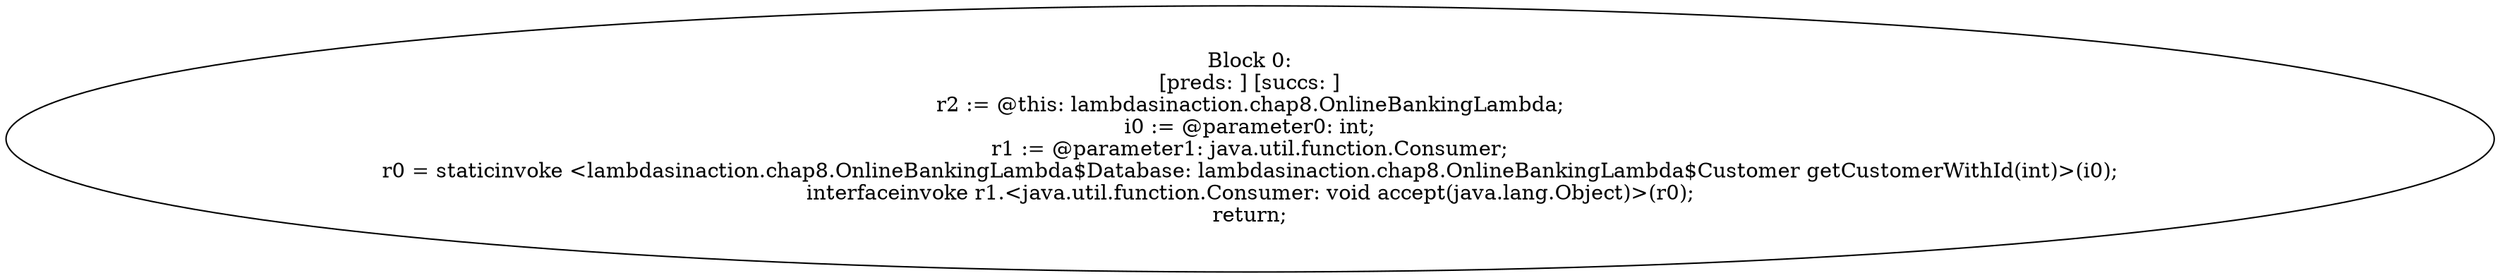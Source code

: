 digraph "unitGraph" {
    "Block 0:
[preds: ] [succs: ]
r2 := @this: lambdasinaction.chap8.OnlineBankingLambda;
i0 := @parameter0: int;
r1 := @parameter1: java.util.function.Consumer;
r0 = staticinvoke <lambdasinaction.chap8.OnlineBankingLambda$Database: lambdasinaction.chap8.OnlineBankingLambda$Customer getCustomerWithId(int)>(i0);
interfaceinvoke r1.<java.util.function.Consumer: void accept(java.lang.Object)>(r0);
return;
"
}
